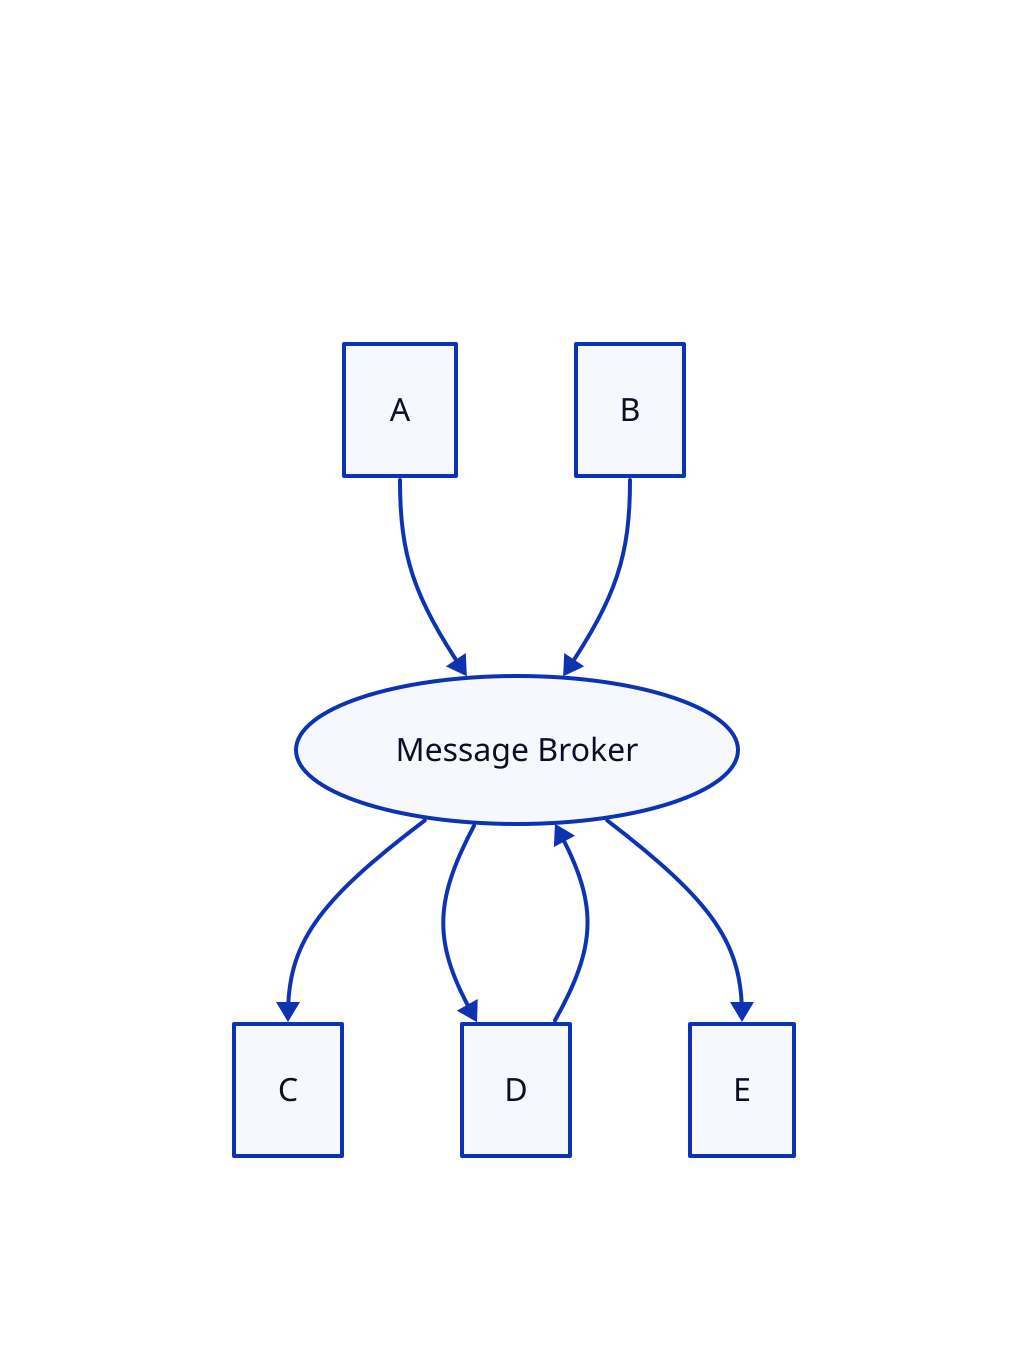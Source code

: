 title: |md
    # With a message broker
| { near: top-center }

A
B
C
D
E

Broker: {
  shape: oval
  label: Message Broker
}

A -> Broker
B -> Broker
D -> Broker

Broker -> C
Broker -> D
Broker -> E
